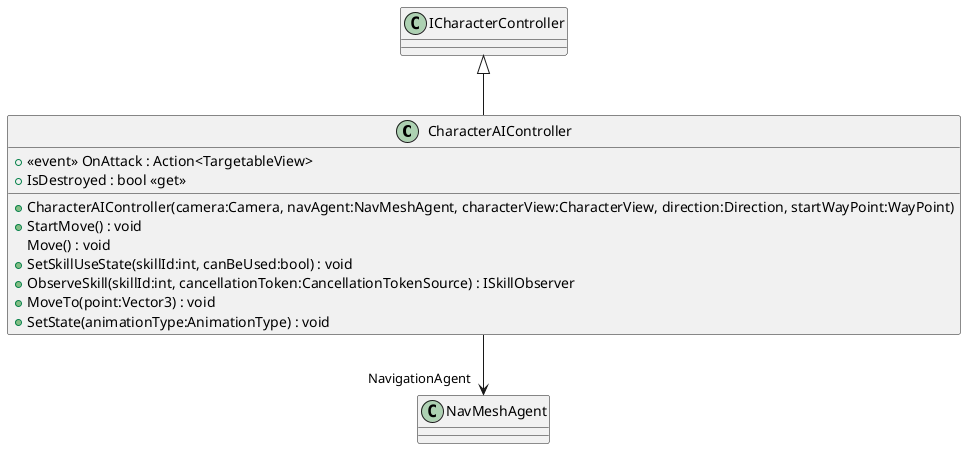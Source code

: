 @startuml
class CharacterAIController {
    +  <<event>> OnAttack : Action<TargetableView> 
    + IsDestroyed : bool <<get>>
    + CharacterAIController(camera:Camera, navAgent:NavMeshAgent, characterView:CharacterView, direction:Direction, startWayPoint:WayPoint)
    + StartMove() : void
    Move() : void
    + SetSkillUseState(skillId:int, canBeUsed:bool) : void
    + ObserveSkill(skillId:int, cancellationToken:CancellationTokenSource) : ISkillObserver
    + MoveTo(point:Vector3) : void
    + SetState(animationType:AnimationType) : void
}
ICharacterController <|-- CharacterAIController
CharacterAIController --> "NavigationAgent" NavMeshAgent
@enduml

